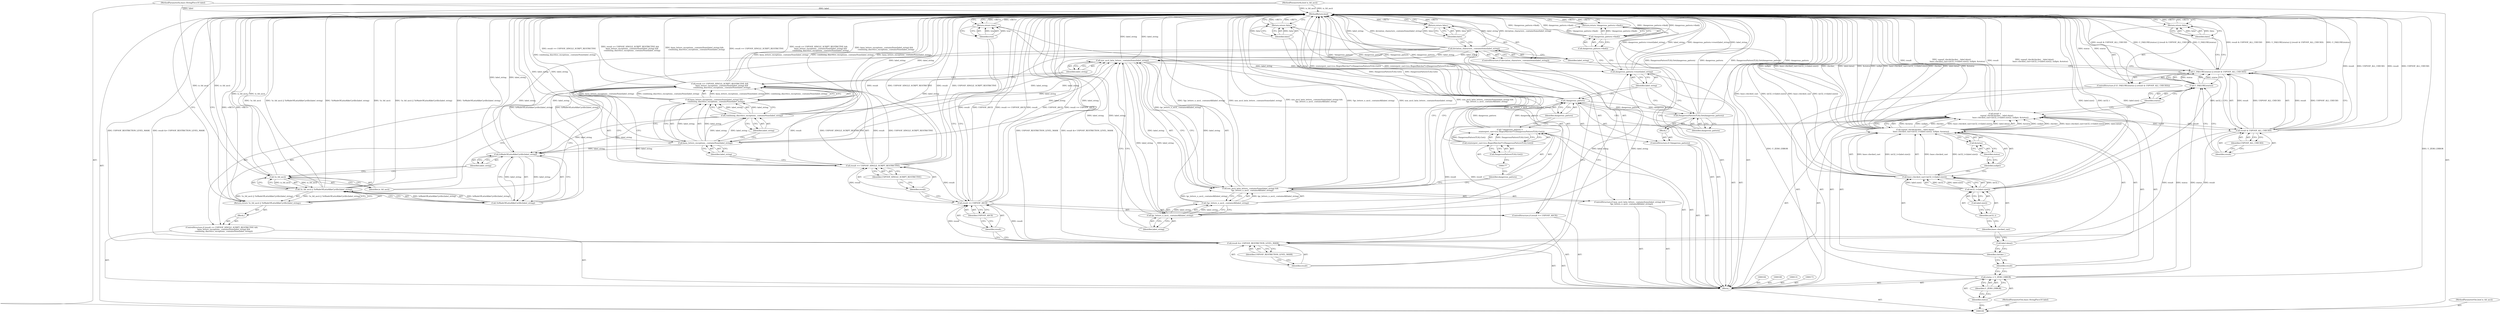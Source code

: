 digraph "1_Chrome_cc0bbcbe7c986094da8e58c37a21fdd179b686b0_0" {
"1000190" [label="(MethodReturn,bool)"];
"1000101" [label="(MethodParameterIn,base::StringPiece16 label)"];
"1000309" [label="(MethodParameterOut,base::StringPiece16 label)"];
"1000132" [label="(ControlStructure,if (deviation_characters_.containsSome(label_string)))"];
"1000134" [label="(Identifier,label_string)"];
"1000133" [label="(Call,deviation_characters_.containsSome(label_string))"];
"1000136" [label="(Identifier,false)"];
"1000135" [label="(Return,return false;)"];
"1000139" [label="(Identifier,USPOOF_RESTRICTION_LEVEL_MASK)"];
"1000137" [label="(Call,result &= USPOOF_RESTRICTION_LEVEL_MASK)"];
"1000138" [label="(Identifier,result)"];
"1000143" [label="(Identifier,USPOOF_ASCII)"];
"1000140" [label="(ControlStructure,if (result == USPOOF_ASCII))"];
"1000141" [label="(Call,result == USPOOF_ASCII)"];
"1000142" [label="(Identifier,result)"];
"1000145" [label="(Identifier,true)"];
"1000144" [label="(Return,return true;)"];
"1000150" [label="(Identifier,USPOOF_SINGLE_SCRIPT_RESTRICTIVE)"];
"1000146" [label="(ControlStructure,if (result == USPOOF_SINGLE_SCRIPT_RESTRICTIVE &&\n       kana_letters_exceptions_.containsNone(label_string) &&\n       combining_diacritics_exceptions_.containsNone(label_string)))"];
"1000147" [label="(Call,result == USPOOF_SINGLE_SCRIPT_RESTRICTIVE &&\n       kana_letters_exceptions_.containsNone(label_string) &&\n       combining_diacritics_exceptions_.containsNone(label_string))"];
"1000148" [label="(Call,result == USPOOF_SINGLE_SCRIPT_RESTRICTIVE)"];
"1000149" [label="(Identifier,result)"];
"1000102" [label="(MethodParameterIn,bool is_tld_ascii)"];
"1000310" [label="(MethodParameterOut,bool is_tld_ascii)"];
"1000103" [label="(Block,)"];
"1000153" [label="(Identifier,label_string)"];
"1000151" [label="(Call,kana_letters_exceptions_.containsNone(label_string) &&\n       combining_diacritics_exceptions_.containsNone(label_string))"];
"1000152" [label="(Call,kana_letters_exceptions_.containsNone(label_string))"];
"1000155" [label="(Identifier,label_string)"];
"1000156" [label="(Block,)"];
"1000154" [label="(Call,combining_diacritics_exceptions_.containsNone(label_string))"];
"1000158" [label="(Call,!is_tld_ascii || !IsMadeOfLatinAlikeCyrillic(label_string))"];
"1000159" [label="(Call,!is_tld_ascii)"];
"1000160" [label="(Identifier,is_tld_ascii)"];
"1000161" [label="(Call,!IsMadeOfLatinAlikeCyrillic(label_string))"];
"1000162" [label="(Call,IsMadeOfLatinAlikeCyrillic(label_string))"];
"1000157" [label="(Return,return !is_tld_ascii || !IsMadeOfLatinAlikeCyrillic(label_string);)"];
"1000163" [label="(Identifier,label_string)"];
"1000164" [label="(ControlStructure,if (non_ascii_latin_letters_.containsSome(label_string) &&\n      !lgc_letters_n_ascii_.containsAll(label_string)))"];
"1000167" [label="(Identifier,label_string)"];
"1000165" [label="(Call,non_ascii_latin_letters_.containsSome(label_string) &&\n      !lgc_letters_n_ascii_.containsAll(label_string))"];
"1000166" [label="(Call,non_ascii_latin_letters_.containsSome(label_string))"];
"1000170" [label="(Identifier,label_string)"];
"1000168" [label="(Call,!lgc_letters_n_ascii_.containsAll(label_string))"];
"1000169" [label="(Call,lgc_letters_n_ascii_.containsAll(label_string))"];
"1000172" [label="(Identifier,false)"];
"1000171" [label="(Return,return false;)"];
"1000174" [label="(Call,* dangerous_pattern =\n      reinterpret_cast<icu::RegexMatcher*>(DangerousPatternTLS().Get()))"];
"1000175" [label="(Identifier,dangerous_pattern)"];
"1000105" [label="(Call,status = U_ZERO_ERROR)"];
"1000106" [label="(Identifier,status)"];
"1000107" [label="(Identifier,U_ZERO_ERROR)"];
"1000178" [label="(Call,DangerousPatternTLS().Get())"];
"1000176" [label="(Call,reinterpret_cast<icu::RegexMatcher*>(DangerousPatternTLS().Get()))"];
"1000179" [label="(ControlStructure,if (!dangerous_pattern))"];
"1000182" [label="(Block,)"];
"1000180" [label="(Call,!dangerous_pattern)"];
"1000181" [label="(Identifier,dangerous_pattern)"];
"1000109" [label="(Call,result =\n       uspoof_check(checker_, label.data(),\n                   base::checked_cast<int32_t>(label.size()), nullptr, &status))"];
"1000110" [label="(Identifier,result)"];
"1000112" [label="(Identifier,checker_)"];
"1000113" [label="(Call,label.data())"];
"1000111" [label="(Call,uspoof_check(checker_, label.data(),\n                   base::checked_cast<int32_t>(label.size()), nullptr, &status))"];
"1000184" [label="(Identifier,dangerous_pattern)"];
"1000183" [label="(Call,DangerousPatternTLS().Set(dangerous_pattern))"];
"1000114" [label="(Call,base::checked_cast<int32_t>(label.size()))"];
"1000115" [label="(Identifier,base::checked_cast)"];
"1000116" [label="(Call,int32_t>(label.size()))"];
"1000117" [label="(Identifier,int32_t)"];
"1000118" [label="(Call,label.size())"];
"1000119" [label="(Identifier,nullptr)"];
"1000120" [label="(Call,&status)"];
"1000121" [label="(Identifier,status)"];
"1000185" [label="(Call,dangerous_pattern->reset(label_string))"];
"1000186" [label="(Identifier,label_string)"];
"1000189" [label="(Call,dangerous_pattern->find())"];
"1000187" [label="(Return,return !dangerous_pattern->find();)"];
"1000188" [label="(Call,!dangerous_pattern->find())"];
"1000125" [label="(Identifier,status)"];
"1000122" [label="(ControlStructure,if (U_FAILURE(status) || (result & USPOOF_ALL_CHECKS)))"];
"1000126" [label="(Call,result & USPOOF_ALL_CHECKS)"];
"1000127" [label="(Identifier,result)"];
"1000128" [label="(Identifier,USPOOF_ALL_CHECKS)"];
"1000123" [label="(Call,U_FAILURE(status) || (result & USPOOF_ALL_CHECKS))"];
"1000124" [label="(Call,U_FAILURE(status))"];
"1000130" [label="(Identifier,false)"];
"1000129" [label="(Return,return false;)"];
"1000190" -> "1000100"  [label="AST: "];
"1000190" -> "1000129"  [label="CFG: "];
"1000190" -> "1000135"  [label="CFG: "];
"1000190" -> "1000144"  [label="CFG: "];
"1000190" -> "1000157"  [label="CFG: "];
"1000190" -> "1000171"  [label="CFG: "];
"1000190" -> "1000187"  [label="CFG: "];
"1000144" -> "1000190"  [label="DDG: <RET>"];
"1000187" -> "1000190"  [label="DDG: <RET>"];
"1000129" -> "1000190"  [label="DDG: <RET>"];
"1000157" -> "1000190"  [label="DDG: <RET>"];
"1000141" -> "1000190"  [label="DDG: result"];
"1000141" -> "1000190"  [label="DDG: USPOOF_ASCII"];
"1000141" -> "1000190"  [label="DDG: result == USPOOF_ASCII"];
"1000124" -> "1000190"  [label="DDG: status"];
"1000185" -> "1000190"  [label="DDG: dangerous_pattern->reset(label_string)"];
"1000185" -> "1000190"  [label="DDG: label_string"];
"1000168" -> "1000190"  [label="DDG: lgc_letters_n_ascii_.containsAll(label_string)"];
"1000180" -> "1000190"  [label="DDG: dangerous_pattern"];
"1000180" -> "1000190"  [label="DDG: !dangerous_pattern"];
"1000116" -> "1000190"  [label="DDG: label.size()"];
"1000116" -> "1000190"  [label="DDG: int32_t"];
"1000151" -> "1000190"  [label="DDG: combining_diacritics_exceptions_.containsNone(label_string)"];
"1000151" -> "1000190"  [label="DDG: kana_letters_exceptions_.containsNone(label_string)"];
"1000126" -> "1000190"  [label="DDG: USPOOF_ALL_CHECKS"];
"1000126" -> "1000190"  [label="DDG: result"];
"1000111" -> "1000190"  [label="DDG: nullptr"];
"1000111" -> "1000190"  [label="DDG: base::checked_cast<int32_t>(label.size())"];
"1000111" -> "1000190"  [label="DDG: checker_"];
"1000111" -> "1000190"  [label="DDG: label.data()"];
"1000111" -> "1000190"  [label="DDG: &status"];
"1000158" -> "1000190"  [label="DDG: !is_tld_ascii"];
"1000158" -> "1000190"  [label="DDG: !is_tld_ascii || !IsMadeOfLatinAlikeCyrillic(label_string)"];
"1000158" -> "1000190"  [label="DDG: !IsMadeOfLatinAlikeCyrillic(label_string)"];
"1000188" -> "1000190"  [label="DDG: !dangerous_pattern->find()"];
"1000188" -> "1000190"  [label="DDG: dangerous_pattern->find()"];
"1000176" -> "1000190"  [label="DDG: DangerousPatternTLS().Get()"];
"1000165" -> "1000190"  [label="DDG: !lgc_letters_n_ascii_.containsAll(label_string)"];
"1000165" -> "1000190"  [label="DDG: non_ascii_latin_letters_.containsSome(label_string)"];
"1000165" -> "1000190"  [label="DDG: non_ascii_latin_letters_.containsSome(label_string) &&\n      !lgc_letters_n_ascii_.containsAll(label_string)"];
"1000123" -> "1000190"  [label="DDG: result & USPOOF_ALL_CHECKS"];
"1000123" -> "1000190"  [label="DDG: U_FAILURE(status) || (result & USPOOF_ALL_CHECKS)"];
"1000123" -> "1000190"  [label="DDG: U_FAILURE(status)"];
"1000105" -> "1000190"  [label="DDG: U_ZERO_ERROR"];
"1000147" -> "1000190"  [label="DDG: kana_letters_exceptions_.containsNone(label_string) &&\n       combining_diacritics_exceptions_.containsNone(label_string)"];
"1000147" -> "1000190"  [label="DDG: result == USPOOF_SINGLE_SCRIPT_RESTRICTIVE"];
"1000147" -> "1000190"  [label="DDG: result == USPOOF_SINGLE_SCRIPT_RESTRICTIVE &&\n       kana_letters_exceptions_.containsNone(label_string) &&\n       combining_diacritics_exceptions_.containsNone(label_string)"];
"1000159" -> "1000190"  [label="DDG: is_tld_ascii"];
"1000137" -> "1000190"  [label="DDG: USPOOF_RESTRICTION_LEVEL_MASK"];
"1000137" -> "1000190"  [label="DDG: result &= USPOOF_RESTRICTION_LEVEL_MASK"];
"1000183" -> "1000190"  [label="DDG: dangerous_pattern"];
"1000183" -> "1000190"  [label="DDG: DangerousPatternTLS().Set(dangerous_pattern)"];
"1000154" -> "1000190"  [label="DDG: label_string"];
"1000166" -> "1000190"  [label="DDG: label_string"];
"1000133" -> "1000190"  [label="DDG: label_string"];
"1000133" -> "1000190"  [label="DDG: deviation_characters_.containsSome(label_string)"];
"1000114" -> "1000190"  [label="DDG: base::checked_cast"];
"1000114" -> "1000190"  [label="DDG: int32_t>(label.size())"];
"1000148" -> "1000190"  [label="DDG: result"];
"1000148" -> "1000190"  [label="DDG: USPOOF_SINGLE_SCRIPT_RESTRICTIVE"];
"1000174" -> "1000190"  [label="DDG: reinterpret_cast<icu::RegexMatcher*>(DangerousPatternTLS().Get())"];
"1000152" -> "1000190"  [label="DDG: label_string"];
"1000102" -> "1000190"  [label="DDG: is_tld_ascii"];
"1000101" -> "1000190"  [label="DDG: label"];
"1000109" -> "1000190"  [label="DDG: result"];
"1000109" -> "1000190"  [label="DDG: uspoof_check(checker_, label.data(),\n                   base::checked_cast<int32_t>(label.size()), nullptr, &status)"];
"1000169" -> "1000190"  [label="DDG: label_string"];
"1000162" -> "1000190"  [label="DDG: label_string"];
"1000161" -> "1000190"  [label="DDG: IsMadeOfLatinAlikeCyrillic(label_string)"];
"1000135" -> "1000190"  [label="DDG: <RET>"];
"1000171" -> "1000190"  [label="DDG: <RET>"];
"1000101" -> "1000100"  [label="AST: "];
"1000101" -> "1000190"  [label="DDG: label"];
"1000309" -> "1000100"  [label="AST: "];
"1000132" -> "1000103"  [label="AST: "];
"1000133" -> "1000132"  [label="AST: "];
"1000135" -> "1000132"  [label="AST: "];
"1000134" -> "1000133"  [label="AST: "];
"1000134" -> "1000123"  [label="CFG: "];
"1000133" -> "1000134"  [label="CFG: "];
"1000133" -> "1000132"  [label="AST: "];
"1000133" -> "1000134"  [label="CFG: "];
"1000134" -> "1000133"  [label="AST: "];
"1000136" -> "1000133"  [label="CFG: "];
"1000138" -> "1000133"  [label="CFG: "];
"1000133" -> "1000190"  [label="DDG: label_string"];
"1000133" -> "1000190"  [label="DDG: deviation_characters_.containsSome(label_string)"];
"1000133" -> "1000152"  [label="DDG: label_string"];
"1000133" -> "1000162"  [label="DDG: label_string"];
"1000133" -> "1000166"  [label="DDG: label_string"];
"1000136" -> "1000135"  [label="AST: "];
"1000136" -> "1000133"  [label="CFG: "];
"1000135" -> "1000136"  [label="CFG: "];
"1000136" -> "1000135"  [label="DDG: false"];
"1000135" -> "1000132"  [label="AST: "];
"1000135" -> "1000136"  [label="CFG: "];
"1000136" -> "1000135"  [label="AST: "];
"1000190" -> "1000135"  [label="CFG: "];
"1000135" -> "1000190"  [label="DDG: <RET>"];
"1000136" -> "1000135"  [label="DDG: false"];
"1000139" -> "1000137"  [label="AST: "];
"1000139" -> "1000138"  [label="CFG: "];
"1000137" -> "1000139"  [label="CFG: "];
"1000137" -> "1000103"  [label="AST: "];
"1000137" -> "1000139"  [label="CFG: "];
"1000138" -> "1000137"  [label="AST: "];
"1000139" -> "1000137"  [label="AST: "];
"1000142" -> "1000137"  [label="CFG: "];
"1000137" -> "1000190"  [label="DDG: USPOOF_RESTRICTION_LEVEL_MASK"];
"1000137" -> "1000190"  [label="DDG: result &= USPOOF_RESTRICTION_LEVEL_MASK"];
"1000126" -> "1000137"  [label="DDG: result"];
"1000109" -> "1000137"  [label="DDG: result"];
"1000137" -> "1000141"  [label="DDG: result"];
"1000138" -> "1000137"  [label="AST: "];
"1000138" -> "1000133"  [label="CFG: "];
"1000139" -> "1000138"  [label="CFG: "];
"1000143" -> "1000141"  [label="AST: "];
"1000143" -> "1000142"  [label="CFG: "];
"1000141" -> "1000143"  [label="CFG: "];
"1000140" -> "1000103"  [label="AST: "];
"1000141" -> "1000140"  [label="AST: "];
"1000144" -> "1000140"  [label="AST: "];
"1000141" -> "1000140"  [label="AST: "];
"1000141" -> "1000143"  [label="CFG: "];
"1000142" -> "1000141"  [label="AST: "];
"1000143" -> "1000141"  [label="AST: "];
"1000145" -> "1000141"  [label="CFG: "];
"1000149" -> "1000141"  [label="CFG: "];
"1000141" -> "1000190"  [label="DDG: result"];
"1000141" -> "1000190"  [label="DDG: USPOOF_ASCII"];
"1000141" -> "1000190"  [label="DDG: result == USPOOF_ASCII"];
"1000137" -> "1000141"  [label="DDG: result"];
"1000141" -> "1000148"  [label="DDG: result"];
"1000142" -> "1000141"  [label="AST: "];
"1000142" -> "1000137"  [label="CFG: "];
"1000143" -> "1000142"  [label="CFG: "];
"1000145" -> "1000144"  [label="AST: "];
"1000145" -> "1000141"  [label="CFG: "];
"1000144" -> "1000145"  [label="CFG: "];
"1000145" -> "1000144"  [label="DDG: true"];
"1000144" -> "1000140"  [label="AST: "];
"1000144" -> "1000145"  [label="CFG: "];
"1000145" -> "1000144"  [label="AST: "];
"1000190" -> "1000144"  [label="CFG: "];
"1000144" -> "1000190"  [label="DDG: <RET>"];
"1000145" -> "1000144"  [label="DDG: true"];
"1000150" -> "1000148"  [label="AST: "];
"1000150" -> "1000149"  [label="CFG: "];
"1000148" -> "1000150"  [label="CFG: "];
"1000146" -> "1000103"  [label="AST: "];
"1000147" -> "1000146"  [label="AST: "];
"1000156" -> "1000146"  [label="AST: "];
"1000147" -> "1000146"  [label="AST: "];
"1000147" -> "1000148"  [label="CFG: "];
"1000147" -> "1000151"  [label="CFG: "];
"1000148" -> "1000147"  [label="AST: "];
"1000151" -> "1000147"  [label="AST: "];
"1000160" -> "1000147"  [label="CFG: "];
"1000167" -> "1000147"  [label="CFG: "];
"1000147" -> "1000190"  [label="DDG: kana_letters_exceptions_.containsNone(label_string) &&\n       combining_diacritics_exceptions_.containsNone(label_string)"];
"1000147" -> "1000190"  [label="DDG: result == USPOOF_SINGLE_SCRIPT_RESTRICTIVE"];
"1000147" -> "1000190"  [label="DDG: result == USPOOF_SINGLE_SCRIPT_RESTRICTIVE &&\n       kana_letters_exceptions_.containsNone(label_string) &&\n       combining_diacritics_exceptions_.containsNone(label_string)"];
"1000148" -> "1000147"  [label="DDG: result"];
"1000148" -> "1000147"  [label="DDG: USPOOF_SINGLE_SCRIPT_RESTRICTIVE"];
"1000151" -> "1000147"  [label="DDG: kana_letters_exceptions_.containsNone(label_string)"];
"1000151" -> "1000147"  [label="DDG: combining_diacritics_exceptions_.containsNone(label_string)"];
"1000148" -> "1000147"  [label="AST: "];
"1000148" -> "1000150"  [label="CFG: "];
"1000149" -> "1000148"  [label="AST: "];
"1000150" -> "1000148"  [label="AST: "];
"1000153" -> "1000148"  [label="CFG: "];
"1000147" -> "1000148"  [label="CFG: "];
"1000148" -> "1000190"  [label="DDG: result"];
"1000148" -> "1000190"  [label="DDG: USPOOF_SINGLE_SCRIPT_RESTRICTIVE"];
"1000148" -> "1000147"  [label="DDG: result"];
"1000148" -> "1000147"  [label="DDG: USPOOF_SINGLE_SCRIPT_RESTRICTIVE"];
"1000141" -> "1000148"  [label="DDG: result"];
"1000149" -> "1000148"  [label="AST: "];
"1000149" -> "1000141"  [label="CFG: "];
"1000150" -> "1000149"  [label="CFG: "];
"1000102" -> "1000100"  [label="AST: "];
"1000102" -> "1000190"  [label="DDG: is_tld_ascii"];
"1000102" -> "1000159"  [label="DDG: is_tld_ascii"];
"1000310" -> "1000100"  [label="AST: "];
"1000103" -> "1000100"  [label="AST: "];
"1000104" -> "1000103"  [label="AST: "];
"1000105" -> "1000103"  [label="AST: "];
"1000108" -> "1000103"  [label="AST: "];
"1000109" -> "1000103"  [label="AST: "];
"1000122" -> "1000103"  [label="AST: "];
"1000131" -> "1000103"  [label="AST: "];
"1000132" -> "1000103"  [label="AST: "];
"1000137" -> "1000103"  [label="AST: "];
"1000140" -> "1000103"  [label="AST: "];
"1000146" -> "1000103"  [label="AST: "];
"1000164" -> "1000103"  [label="AST: "];
"1000173" -> "1000103"  [label="AST: "];
"1000174" -> "1000103"  [label="AST: "];
"1000179" -> "1000103"  [label="AST: "];
"1000185" -> "1000103"  [label="AST: "];
"1000187" -> "1000103"  [label="AST: "];
"1000153" -> "1000152"  [label="AST: "];
"1000153" -> "1000148"  [label="CFG: "];
"1000152" -> "1000153"  [label="CFG: "];
"1000151" -> "1000147"  [label="AST: "];
"1000151" -> "1000152"  [label="CFG: "];
"1000151" -> "1000154"  [label="CFG: "];
"1000152" -> "1000151"  [label="AST: "];
"1000154" -> "1000151"  [label="AST: "];
"1000147" -> "1000151"  [label="CFG: "];
"1000151" -> "1000190"  [label="DDG: combining_diacritics_exceptions_.containsNone(label_string)"];
"1000151" -> "1000190"  [label="DDG: kana_letters_exceptions_.containsNone(label_string)"];
"1000151" -> "1000147"  [label="DDG: kana_letters_exceptions_.containsNone(label_string)"];
"1000151" -> "1000147"  [label="DDG: combining_diacritics_exceptions_.containsNone(label_string)"];
"1000152" -> "1000151"  [label="DDG: label_string"];
"1000154" -> "1000151"  [label="DDG: label_string"];
"1000152" -> "1000151"  [label="AST: "];
"1000152" -> "1000153"  [label="CFG: "];
"1000153" -> "1000152"  [label="AST: "];
"1000155" -> "1000152"  [label="CFG: "];
"1000151" -> "1000152"  [label="CFG: "];
"1000152" -> "1000190"  [label="DDG: label_string"];
"1000152" -> "1000151"  [label="DDG: label_string"];
"1000133" -> "1000152"  [label="DDG: label_string"];
"1000152" -> "1000154"  [label="DDG: label_string"];
"1000152" -> "1000162"  [label="DDG: label_string"];
"1000152" -> "1000166"  [label="DDG: label_string"];
"1000155" -> "1000154"  [label="AST: "];
"1000155" -> "1000152"  [label="CFG: "];
"1000154" -> "1000155"  [label="CFG: "];
"1000156" -> "1000146"  [label="AST: "];
"1000157" -> "1000156"  [label="AST: "];
"1000154" -> "1000151"  [label="AST: "];
"1000154" -> "1000155"  [label="CFG: "];
"1000155" -> "1000154"  [label="AST: "];
"1000151" -> "1000154"  [label="CFG: "];
"1000154" -> "1000190"  [label="DDG: label_string"];
"1000154" -> "1000151"  [label="DDG: label_string"];
"1000152" -> "1000154"  [label="DDG: label_string"];
"1000154" -> "1000162"  [label="DDG: label_string"];
"1000154" -> "1000166"  [label="DDG: label_string"];
"1000158" -> "1000157"  [label="AST: "];
"1000158" -> "1000159"  [label="CFG: "];
"1000158" -> "1000161"  [label="CFG: "];
"1000159" -> "1000158"  [label="AST: "];
"1000161" -> "1000158"  [label="AST: "];
"1000157" -> "1000158"  [label="CFG: "];
"1000158" -> "1000190"  [label="DDG: !is_tld_ascii"];
"1000158" -> "1000190"  [label="DDG: !is_tld_ascii || !IsMadeOfLatinAlikeCyrillic(label_string)"];
"1000158" -> "1000190"  [label="DDG: !IsMadeOfLatinAlikeCyrillic(label_string)"];
"1000158" -> "1000157"  [label="DDG: !is_tld_ascii || !IsMadeOfLatinAlikeCyrillic(label_string)"];
"1000159" -> "1000158"  [label="DDG: is_tld_ascii"];
"1000161" -> "1000158"  [label="DDG: IsMadeOfLatinAlikeCyrillic(label_string)"];
"1000159" -> "1000158"  [label="AST: "];
"1000159" -> "1000160"  [label="CFG: "];
"1000160" -> "1000159"  [label="AST: "];
"1000163" -> "1000159"  [label="CFG: "];
"1000158" -> "1000159"  [label="CFG: "];
"1000159" -> "1000190"  [label="DDG: is_tld_ascii"];
"1000159" -> "1000158"  [label="DDG: is_tld_ascii"];
"1000102" -> "1000159"  [label="DDG: is_tld_ascii"];
"1000160" -> "1000159"  [label="AST: "];
"1000160" -> "1000147"  [label="CFG: "];
"1000159" -> "1000160"  [label="CFG: "];
"1000161" -> "1000158"  [label="AST: "];
"1000161" -> "1000162"  [label="CFG: "];
"1000162" -> "1000161"  [label="AST: "];
"1000158" -> "1000161"  [label="CFG: "];
"1000161" -> "1000190"  [label="DDG: IsMadeOfLatinAlikeCyrillic(label_string)"];
"1000161" -> "1000158"  [label="DDG: IsMadeOfLatinAlikeCyrillic(label_string)"];
"1000162" -> "1000161"  [label="DDG: label_string"];
"1000162" -> "1000161"  [label="AST: "];
"1000162" -> "1000163"  [label="CFG: "];
"1000163" -> "1000162"  [label="AST: "];
"1000161" -> "1000162"  [label="CFG: "];
"1000162" -> "1000190"  [label="DDG: label_string"];
"1000162" -> "1000161"  [label="DDG: label_string"];
"1000152" -> "1000162"  [label="DDG: label_string"];
"1000154" -> "1000162"  [label="DDG: label_string"];
"1000133" -> "1000162"  [label="DDG: label_string"];
"1000157" -> "1000156"  [label="AST: "];
"1000157" -> "1000158"  [label="CFG: "];
"1000158" -> "1000157"  [label="AST: "];
"1000190" -> "1000157"  [label="CFG: "];
"1000157" -> "1000190"  [label="DDG: <RET>"];
"1000158" -> "1000157"  [label="DDG: !is_tld_ascii || !IsMadeOfLatinAlikeCyrillic(label_string)"];
"1000163" -> "1000162"  [label="AST: "];
"1000163" -> "1000159"  [label="CFG: "];
"1000162" -> "1000163"  [label="CFG: "];
"1000164" -> "1000103"  [label="AST: "];
"1000165" -> "1000164"  [label="AST: "];
"1000171" -> "1000164"  [label="AST: "];
"1000167" -> "1000166"  [label="AST: "];
"1000167" -> "1000147"  [label="CFG: "];
"1000166" -> "1000167"  [label="CFG: "];
"1000165" -> "1000164"  [label="AST: "];
"1000165" -> "1000166"  [label="CFG: "];
"1000165" -> "1000168"  [label="CFG: "];
"1000166" -> "1000165"  [label="AST: "];
"1000168" -> "1000165"  [label="AST: "];
"1000172" -> "1000165"  [label="CFG: "];
"1000175" -> "1000165"  [label="CFG: "];
"1000165" -> "1000190"  [label="DDG: !lgc_letters_n_ascii_.containsAll(label_string)"];
"1000165" -> "1000190"  [label="DDG: non_ascii_latin_letters_.containsSome(label_string)"];
"1000165" -> "1000190"  [label="DDG: non_ascii_latin_letters_.containsSome(label_string) &&\n      !lgc_letters_n_ascii_.containsAll(label_string)"];
"1000166" -> "1000165"  [label="DDG: label_string"];
"1000168" -> "1000165"  [label="DDG: lgc_letters_n_ascii_.containsAll(label_string)"];
"1000166" -> "1000165"  [label="AST: "];
"1000166" -> "1000167"  [label="CFG: "];
"1000167" -> "1000166"  [label="AST: "];
"1000170" -> "1000166"  [label="CFG: "];
"1000165" -> "1000166"  [label="CFG: "];
"1000166" -> "1000190"  [label="DDG: label_string"];
"1000166" -> "1000165"  [label="DDG: label_string"];
"1000152" -> "1000166"  [label="DDG: label_string"];
"1000154" -> "1000166"  [label="DDG: label_string"];
"1000133" -> "1000166"  [label="DDG: label_string"];
"1000166" -> "1000169"  [label="DDG: label_string"];
"1000166" -> "1000185"  [label="DDG: label_string"];
"1000170" -> "1000169"  [label="AST: "];
"1000170" -> "1000166"  [label="CFG: "];
"1000169" -> "1000170"  [label="CFG: "];
"1000168" -> "1000165"  [label="AST: "];
"1000168" -> "1000169"  [label="CFG: "];
"1000169" -> "1000168"  [label="AST: "];
"1000165" -> "1000168"  [label="CFG: "];
"1000168" -> "1000190"  [label="DDG: lgc_letters_n_ascii_.containsAll(label_string)"];
"1000168" -> "1000165"  [label="DDG: lgc_letters_n_ascii_.containsAll(label_string)"];
"1000169" -> "1000168"  [label="DDG: label_string"];
"1000169" -> "1000168"  [label="AST: "];
"1000169" -> "1000170"  [label="CFG: "];
"1000170" -> "1000169"  [label="AST: "];
"1000168" -> "1000169"  [label="CFG: "];
"1000169" -> "1000190"  [label="DDG: label_string"];
"1000169" -> "1000168"  [label="DDG: label_string"];
"1000166" -> "1000169"  [label="DDG: label_string"];
"1000169" -> "1000185"  [label="DDG: label_string"];
"1000172" -> "1000171"  [label="AST: "];
"1000172" -> "1000165"  [label="CFG: "];
"1000171" -> "1000172"  [label="CFG: "];
"1000172" -> "1000171"  [label="DDG: false"];
"1000171" -> "1000164"  [label="AST: "];
"1000171" -> "1000172"  [label="CFG: "];
"1000172" -> "1000171"  [label="AST: "];
"1000190" -> "1000171"  [label="CFG: "];
"1000171" -> "1000190"  [label="DDG: <RET>"];
"1000172" -> "1000171"  [label="DDG: false"];
"1000174" -> "1000103"  [label="AST: "];
"1000174" -> "1000176"  [label="CFG: "];
"1000175" -> "1000174"  [label="AST: "];
"1000176" -> "1000174"  [label="AST: "];
"1000181" -> "1000174"  [label="CFG: "];
"1000174" -> "1000190"  [label="DDG: reinterpret_cast<icu::RegexMatcher*>(DangerousPatternTLS().Get())"];
"1000176" -> "1000174"  [label="DDG: DangerousPatternTLS().Get()"];
"1000174" -> "1000180"  [label="DDG: dangerous_pattern"];
"1000175" -> "1000174"  [label="AST: "];
"1000175" -> "1000165"  [label="CFG: "];
"1000177" -> "1000175"  [label="CFG: "];
"1000105" -> "1000103"  [label="AST: "];
"1000105" -> "1000107"  [label="CFG: "];
"1000106" -> "1000105"  [label="AST: "];
"1000107" -> "1000105"  [label="AST: "];
"1000110" -> "1000105"  [label="CFG: "];
"1000105" -> "1000190"  [label="DDG: U_ZERO_ERROR"];
"1000105" -> "1000124"  [label="DDG: status"];
"1000106" -> "1000105"  [label="AST: "];
"1000106" -> "1000100"  [label="CFG: "];
"1000107" -> "1000106"  [label="CFG: "];
"1000107" -> "1000105"  [label="AST: "];
"1000107" -> "1000106"  [label="CFG: "];
"1000105" -> "1000107"  [label="CFG: "];
"1000178" -> "1000176"  [label="AST: "];
"1000178" -> "1000177"  [label="CFG: "];
"1000176" -> "1000178"  [label="CFG: "];
"1000176" -> "1000174"  [label="AST: "];
"1000176" -> "1000178"  [label="CFG: "];
"1000177" -> "1000176"  [label="AST: "];
"1000178" -> "1000176"  [label="AST: "];
"1000174" -> "1000176"  [label="CFG: "];
"1000176" -> "1000190"  [label="DDG: DangerousPatternTLS().Get()"];
"1000176" -> "1000174"  [label="DDG: DangerousPatternTLS().Get()"];
"1000179" -> "1000103"  [label="AST: "];
"1000180" -> "1000179"  [label="AST: "];
"1000182" -> "1000179"  [label="AST: "];
"1000182" -> "1000179"  [label="AST: "];
"1000183" -> "1000182"  [label="AST: "];
"1000180" -> "1000179"  [label="AST: "];
"1000180" -> "1000181"  [label="CFG: "];
"1000181" -> "1000180"  [label="AST: "];
"1000184" -> "1000180"  [label="CFG: "];
"1000186" -> "1000180"  [label="CFG: "];
"1000180" -> "1000190"  [label="DDG: dangerous_pattern"];
"1000180" -> "1000190"  [label="DDG: !dangerous_pattern"];
"1000174" -> "1000180"  [label="DDG: dangerous_pattern"];
"1000180" -> "1000183"  [label="DDG: dangerous_pattern"];
"1000181" -> "1000180"  [label="AST: "];
"1000181" -> "1000174"  [label="CFG: "];
"1000180" -> "1000181"  [label="CFG: "];
"1000109" -> "1000103"  [label="AST: "];
"1000109" -> "1000111"  [label="CFG: "];
"1000110" -> "1000109"  [label="AST: "];
"1000111" -> "1000109"  [label="AST: "];
"1000125" -> "1000109"  [label="CFG: "];
"1000109" -> "1000190"  [label="DDG: result"];
"1000109" -> "1000190"  [label="DDG: uspoof_check(checker_, label.data(),\n                   base::checked_cast<int32_t>(label.size()), nullptr, &status)"];
"1000111" -> "1000109"  [label="DDG: &status"];
"1000111" -> "1000109"  [label="DDG: nullptr"];
"1000111" -> "1000109"  [label="DDG: checker_"];
"1000111" -> "1000109"  [label="DDG: base::checked_cast<int32_t>(label.size())"];
"1000111" -> "1000109"  [label="DDG: label.data()"];
"1000109" -> "1000126"  [label="DDG: result"];
"1000109" -> "1000137"  [label="DDG: result"];
"1000110" -> "1000109"  [label="AST: "];
"1000110" -> "1000105"  [label="CFG: "];
"1000112" -> "1000110"  [label="CFG: "];
"1000112" -> "1000111"  [label="AST: "];
"1000112" -> "1000110"  [label="CFG: "];
"1000113" -> "1000112"  [label="CFG: "];
"1000113" -> "1000111"  [label="AST: "];
"1000113" -> "1000112"  [label="CFG: "];
"1000115" -> "1000113"  [label="CFG: "];
"1000111" -> "1000109"  [label="AST: "];
"1000111" -> "1000120"  [label="CFG: "];
"1000112" -> "1000111"  [label="AST: "];
"1000113" -> "1000111"  [label="AST: "];
"1000114" -> "1000111"  [label="AST: "];
"1000119" -> "1000111"  [label="AST: "];
"1000120" -> "1000111"  [label="AST: "];
"1000109" -> "1000111"  [label="CFG: "];
"1000111" -> "1000190"  [label="DDG: nullptr"];
"1000111" -> "1000190"  [label="DDG: base::checked_cast<int32_t>(label.size())"];
"1000111" -> "1000190"  [label="DDG: checker_"];
"1000111" -> "1000190"  [label="DDG: label.data()"];
"1000111" -> "1000190"  [label="DDG: &status"];
"1000111" -> "1000109"  [label="DDG: &status"];
"1000111" -> "1000109"  [label="DDG: nullptr"];
"1000111" -> "1000109"  [label="DDG: checker_"];
"1000111" -> "1000109"  [label="DDG: base::checked_cast<int32_t>(label.size())"];
"1000111" -> "1000109"  [label="DDG: label.data()"];
"1000114" -> "1000111"  [label="DDG: base::checked_cast"];
"1000114" -> "1000111"  [label="DDG: int32_t>(label.size())"];
"1000184" -> "1000183"  [label="AST: "];
"1000184" -> "1000180"  [label="CFG: "];
"1000183" -> "1000184"  [label="CFG: "];
"1000183" -> "1000182"  [label="AST: "];
"1000183" -> "1000184"  [label="CFG: "];
"1000184" -> "1000183"  [label="AST: "];
"1000186" -> "1000183"  [label="CFG: "];
"1000183" -> "1000190"  [label="DDG: dangerous_pattern"];
"1000183" -> "1000190"  [label="DDG: DangerousPatternTLS().Set(dangerous_pattern)"];
"1000180" -> "1000183"  [label="DDG: dangerous_pattern"];
"1000114" -> "1000111"  [label="AST: "];
"1000114" -> "1000116"  [label="CFG: "];
"1000115" -> "1000114"  [label="AST: "];
"1000116" -> "1000114"  [label="AST: "];
"1000119" -> "1000114"  [label="CFG: "];
"1000114" -> "1000190"  [label="DDG: base::checked_cast"];
"1000114" -> "1000190"  [label="DDG: int32_t>(label.size())"];
"1000114" -> "1000111"  [label="DDG: base::checked_cast"];
"1000114" -> "1000111"  [label="DDG: int32_t>(label.size())"];
"1000116" -> "1000114"  [label="DDG: int32_t"];
"1000116" -> "1000114"  [label="DDG: label.size()"];
"1000115" -> "1000114"  [label="AST: "];
"1000115" -> "1000113"  [label="CFG: "];
"1000117" -> "1000115"  [label="CFG: "];
"1000116" -> "1000114"  [label="AST: "];
"1000116" -> "1000118"  [label="CFG: "];
"1000117" -> "1000116"  [label="AST: "];
"1000118" -> "1000116"  [label="AST: "];
"1000114" -> "1000116"  [label="CFG: "];
"1000116" -> "1000190"  [label="DDG: label.size()"];
"1000116" -> "1000190"  [label="DDG: int32_t"];
"1000116" -> "1000114"  [label="DDG: int32_t"];
"1000116" -> "1000114"  [label="DDG: label.size()"];
"1000117" -> "1000116"  [label="AST: "];
"1000117" -> "1000115"  [label="CFG: "];
"1000118" -> "1000117"  [label="CFG: "];
"1000118" -> "1000116"  [label="AST: "];
"1000118" -> "1000117"  [label="CFG: "];
"1000116" -> "1000118"  [label="CFG: "];
"1000119" -> "1000111"  [label="AST: "];
"1000119" -> "1000114"  [label="CFG: "];
"1000121" -> "1000119"  [label="CFG: "];
"1000120" -> "1000111"  [label="AST: "];
"1000120" -> "1000121"  [label="CFG: "];
"1000121" -> "1000120"  [label="AST: "];
"1000111" -> "1000120"  [label="CFG: "];
"1000121" -> "1000120"  [label="AST: "];
"1000121" -> "1000119"  [label="CFG: "];
"1000120" -> "1000121"  [label="CFG: "];
"1000185" -> "1000103"  [label="AST: "];
"1000185" -> "1000186"  [label="CFG: "];
"1000186" -> "1000185"  [label="AST: "];
"1000189" -> "1000185"  [label="CFG: "];
"1000185" -> "1000190"  [label="DDG: dangerous_pattern->reset(label_string)"];
"1000185" -> "1000190"  [label="DDG: label_string"];
"1000166" -> "1000185"  [label="DDG: label_string"];
"1000169" -> "1000185"  [label="DDG: label_string"];
"1000186" -> "1000185"  [label="AST: "];
"1000186" -> "1000183"  [label="CFG: "];
"1000186" -> "1000180"  [label="CFG: "];
"1000185" -> "1000186"  [label="CFG: "];
"1000189" -> "1000188"  [label="AST: "];
"1000189" -> "1000185"  [label="CFG: "];
"1000188" -> "1000189"  [label="CFG: "];
"1000187" -> "1000103"  [label="AST: "];
"1000187" -> "1000188"  [label="CFG: "];
"1000188" -> "1000187"  [label="AST: "];
"1000190" -> "1000187"  [label="CFG: "];
"1000187" -> "1000190"  [label="DDG: <RET>"];
"1000188" -> "1000187"  [label="DDG: !dangerous_pattern->find()"];
"1000188" -> "1000187"  [label="AST: "];
"1000188" -> "1000189"  [label="CFG: "];
"1000189" -> "1000188"  [label="AST: "];
"1000187" -> "1000188"  [label="CFG: "];
"1000188" -> "1000190"  [label="DDG: !dangerous_pattern->find()"];
"1000188" -> "1000190"  [label="DDG: dangerous_pattern->find()"];
"1000188" -> "1000187"  [label="DDG: !dangerous_pattern->find()"];
"1000125" -> "1000124"  [label="AST: "];
"1000125" -> "1000109"  [label="CFG: "];
"1000124" -> "1000125"  [label="CFG: "];
"1000122" -> "1000103"  [label="AST: "];
"1000123" -> "1000122"  [label="AST: "];
"1000129" -> "1000122"  [label="AST: "];
"1000126" -> "1000123"  [label="AST: "];
"1000126" -> "1000128"  [label="CFG: "];
"1000127" -> "1000126"  [label="AST: "];
"1000128" -> "1000126"  [label="AST: "];
"1000123" -> "1000126"  [label="CFG: "];
"1000126" -> "1000190"  [label="DDG: USPOOF_ALL_CHECKS"];
"1000126" -> "1000190"  [label="DDG: result"];
"1000126" -> "1000123"  [label="DDG: result"];
"1000126" -> "1000123"  [label="DDG: USPOOF_ALL_CHECKS"];
"1000109" -> "1000126"  [label="DDG: result"];
"1000126" -> "1000137"  [label="DDG: result"];
"1000127" -> "1000126"  [label="AST: "];
"1000127" -> "1000124"  [label="CFG: "];
"1000128" -> "1000127"  [label="CFG: "];
"1000128" -> "1000126"  [label="AST: "];
"1000128" -> "1000127"  [label="CFG: "];
"1000126" -> "1000128"  [label="CFG: "];
"1000123" -> "1000122"  [label="AST: "];
"1000123" -> "1000124"  [label="CFG: "];
"1000123" -> "1000126"  [label="CFG: "];
"1000124" -> "1000123"  [label="AST: "];
"1000126" -> "1000123"  [label="AST: "];
"1000130" -> "1000123"  [label="CFG: "];
"1000134" -> "1000123"  [label="CFG: "];
"1000123" -> "1000190"  [label="DDG: result & USPOOF_ALL_CHECKS"];
"1000123" -> "1000190"  [label="DDG: U_FAILURE(status) || (result & USPOOF_ALL_CHECKS)"];
"1000123" -> "1000190"  [label="DDG: U_FAILURE(status)"];
"1000124" -> "1000123"  [label="DDG: status"];
"1000126" -> "1000123"  [label="DDG: result"];
"1000126" -> "1000123"  [label="DDG: USPOOF_ALL_CHECKS"];
"1000124" -> "1000123"  [label="AST: "];
"1000124" -> "1000125"  [label="CFG: "];
"1000125" -> "1000124"  [label="AST: "];
"1000127" -> "1000124"  [label="CFG: "];
"1000123" -> "1000124"  [label="CFG: "];
"1000124" -> "1000190"  [label="DDG: status"];
"1000124" -> "1000123"  [label="DDG: status"];
"1000105" -> "1000124"  [label="DDG: status"];
"1000130" -> "1000129"  [label="AST: "];
"1000130" -> "1000123"  [label="CFG: "];
"1000129" -> "1000130"  [label="CFG: "];
"1000130" -> "1000129"  [label="DDG: false"];
"1000129" -> "1000122"  [label="AST: "];
"1000129" -> "1000130"  [label="CFG: "];
"1000130" -> "1000129"  [label="AST: "];
"1000190" -> "1000129"  [label="CFG: "];
"1000129" -> "1000190"  [label="DDG: <RET>"];
"1000130" -> "1000129"  [label="DDG: false"];
}
